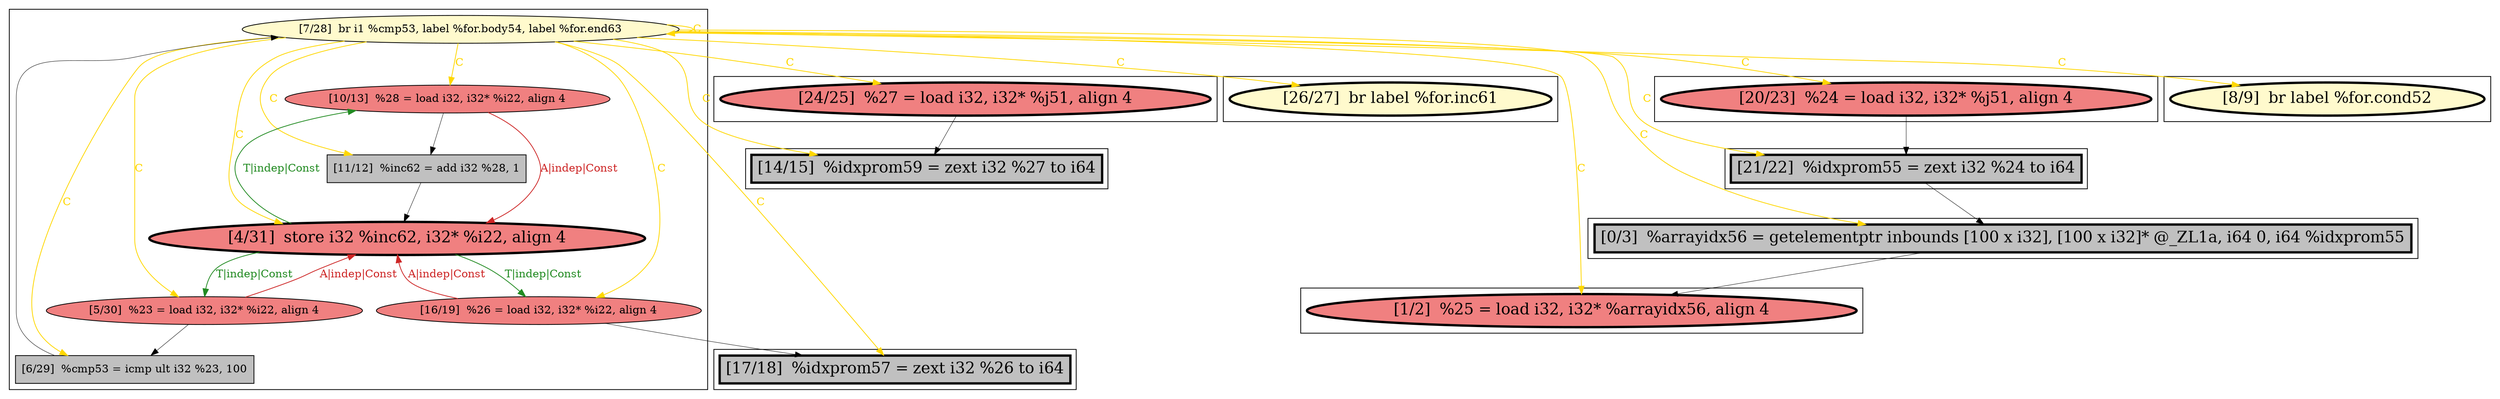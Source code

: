 
digraph G {



node1090->node1091 [style=solid,color=gold,label="C",penwidth=1.0,fontcolor=gold ]
node1090->node1088 [style=solid,color=gold,label="C",penwidth=1.0,fontcolor=gold ]
node1088->node1091 [style=solid,color=forestgreen,label="T|indep|Const",penwidth=1.0,fontcolor=forestgreen ]
node1091->node1088 [style=solid,color=firebrick3,label="A|indep|Const",penwidth=1.0,fontcolor=firebrick3 ]
node1088->node1093 [style=solid,color=forestgreen,label="T|indep|Const",penwidth=1.0,fontcolor=forestgreen ]
node1093->node1088 [style=solid,color=firebrick3,label="A|indep|Const",penwidth=1.0,fontcolor=firebrick3 ]
node1091->node1094 [style=solid,color=black,label="",penwidth=0.5,fontcolor=black ]
node1090->node1095 [style=solid,color=gold,label="C",penwidth=1.0,fontcolor=gold ]
node1090->node1090 [style=solid,color=gold,label="C",penwidth=1.0,fontcolor=gold ]
node1088->node1089 [style=solid,color=forestgreen,label="T|indep|Const",penwidth=1.0,fontcolor=forestgreen ]
node1089->node1088 [style=solid,color=firebrick3,label="A|indep|Const",penwidth=1.0,fontcolor=firebrick3 ]
node1093->node1092 [style=solid,color=black,label="",penwidth=0.5,fontcolor=black ]
node1089->node1098 [style=solid,color=black,label="",penwidth=0.5,fontcolor=black ]
node1090->node1085 [style=solid,color=gold,label="C",penwidth=1.0,fontcolor=gold ]
node1090->node1086 [style=solid,color=gold,label="C",penwidth=1.0,fontcolor=gold ]
node1090->node1087 [style=solid,color=gold,label="C",penwidth=1.0,fontcolor=gold ]
node1087->node1096 [style=solid,color=black,label="",penwidth=0.5,fontcolor=black ]
node1090->node1094 [style=solid,color=gold,label="C",penwidth=1.0,fontcolor=gold ]
node1090->node1096 [style=solid,color=gold,label="C",penwidth=1.0,fontcolor=gold ]
node1090->node1099 [style=solid,color=gold,label="C",penwidth=1.0,fontcolor=gold ]
node1090->node1089 [style=solid,color=gold,label="C",penwidth=1.0,fontcolor=gold ]
node1099->node1087 [style=solid,color=black,label="",penwidth=0.5,fontcolor=black ]
node1090->node1093 [style=solid,color=gold,label="C",penwidth=1.0,fontcolor=gold ]
node1097->node1099 [style=solid,color=black,label="",penwidth=0.5,fontcolor=black ]
node1090->node1084 [style=solid,color=gold,label="C",penwidth=1.0,fontcolor=gold ]
node1090->node1092 [style=solid,color=gold,label="C",penwidth=1.0,fontcolor=gold ]
node1092->node1090 [style=solid,color=black,label="",penwidth=0.5,fontcolor=black ]
node1090->node1098 [style=solid,color=gold,label="C",penwidth=1.0,fontcolor=gold ]
node1090->node1097 [style=solid,color=gold,label="C",penwidth=1.0,fontcolor=gold ]
node1094->node1088 [style=solid,color=black,label="",penwidth=0.5,fontcolor=black ]
node1095->node1085 [style=solid,color=black,label="",penwidth=0.5,fontcolor=black ]


subgraph cluster9 {


node1099 [penwidth=3.0,fontsize=20,fillcolor=grey,label="[21/22]  %idxprom55 = zext i32 %24 to i64",shape=rectangle,style=filled ]



}

subgraph cluster8 {


node1098 [penwidth=3.0,fontsize=20,fillcolor=grey,label="[17/18]  %idxprom57 = zext i32 %26 to i64",shape=rectangle,style=filled ]



}

subgraph cluster7 {


node1097 [penwidth=3.0,fontsize=20,fillcolor=lightcoral,label="[20/23]  %24 = load i32, i32* %j51, align 4",shape=ellipse,style=filled ]



}

subgraph cluster6 {


node1096 [penwidth=3.0,fontsize=20,fillcolor=lightcoral,label="[1/2]  %25 = load i32, i32* %arrayidx56, align 4",shape=ellipse,style=filled ]



}

subgraph cluster0 {


node1084 [penwidth=3.0,fontsize=20,fillcolor=lemonchiffon,label="[8/9]  br label %for.cond52",shape=ellipse,style=filled ]



}

subgraph cluster5 {


node1095 [penwidth=3.0,fontsize=20,fillcolor=lightcoral,label="[24/25]  %27 = load i32, i32* %j51, align 4",shape=ellipse,style=filled ]



}

subgraph cluster1 {


node1085 [penwidth=3.0,fontsize=20,fillcolor=grey,label="[14/15]  %idxprom59 = zext i32 %27 to i64",shape=rectangle,style=filled ]



}

subgraph cluster2 {


node1086 [penwidth=3.0,fontsize=20,fillcolor=lemonchiffon,label="[26/27]  br label %for.inc61",shape=ellipse,style=filled ]



}

subgraph cluster3 {


node1087 [penwidth=3.0,fontsize=20,fillcolor=grey,label="[0/3]  %arrayidx56 = getelementptr inbounds [100 x i32], [100 x i32]* @_ZL1a, i64 0, i64 %idxprom55",shape=rectangle,style=filled ]



}

subgraph cluster4 {


node1094 [fillcolor=grey,label="[11/12]  %inc62 = add i32 %28, 1",shape=rectangle,style=filled ]
node1089 [fillcolor=lightcoral,label="[16/19]  %26 = load i32, i32* %i22, align 4",shape=ellipse,style=filled ]
node1091 [fillcolor=lightcoral,label="[10/13]  %28 = load i32, i32* %i22, align 4",shape=ellipse,style=filled ]
node1092 [fillcolor=grey,label="[6/29]  %cmp53 = icmp ult i32 %23, 100",shape=rectangle,style=filled ]
node1088 [penwidth=3.0,fontsize=20,fillcolor=lightcoral,label="[4/31]  store i32 %inc62, i32* %i22, align 4",shape=ellipse,style=filled ]
node1090 [fillcolor=lemonchiffon,label="[7/28]  br i1 %cmp53, label %for.body54, label %for.end63",shape=ellipse,style=filled ]
node1093 [fillcolor=lightcoral,label="[5/30]  %23 = load i32, i32* %i22, align 4",shape=ellipse,style=filled ]



}

}
